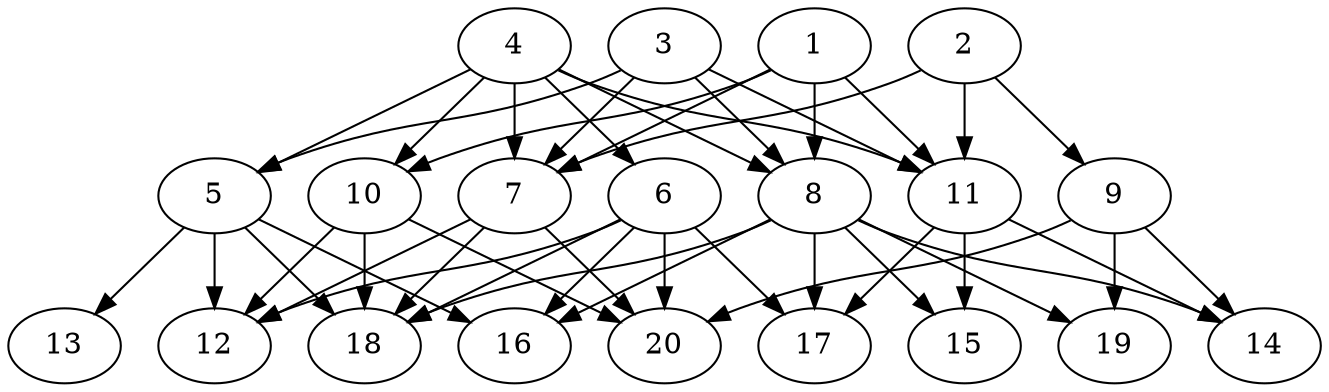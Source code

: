 // DAG automatically generated by daggen at Tue Jul 23 14:34:08 2019
// ./daggen --dot -n 20 --ccr 0.4 --fat 0.7 --regular 0.5 --density 0.8 --mindata 5242880 --maxdata 52428800 
digraph G {
  1 [size="80880640", alpha="0.02", expect_size="32352256"] 
  1 -> 7 [size ="32352256"]
  1 -> 8 [size ="32352256"]
  1 -> 10 [size ="32352256"]
  1 -> 11 [size ="32352256"]
  2 [size="31861760", alpha="0.12", expect_size="12744704"] 
  2 -> 7 [size ="12744704"]
  2 -> 9 [size ="12744704"]
  2 -> 11 [size ="12744704"]
  3 [size="33395200", alpha="0.08", expect_size="13358080"] 
  3 -> 5 [size ="13358080"]
  3 -> 7 [size ="13358080"]
  3 -> 8 [size ="13358080"]
  3 -> 11 [size ="13358080"]
  4 [size="67438080", alpha="0.16", expect_size="26975232"] 
  4 -> 5 [size ="26975232"]
  4 -> 6 [size ="26975232"]
  4 -> 7 [size ="26975232"]
  4 -> 8 [size ="26975232"]
  4 -> 10 [size ="26975232"]
  4 -> 11 [size ="26975232"]
  5 [size="15544320", alpha="0.00", expect_size="6217728"] 
  5 -> 12 [size ="6217728"]
  5 -> 13 [size ="6217728"]
  5 -> 16 [size ="6217728"]
  5 -> 18 [size ="6217728"]
  6 [size="87900160", alpha="0.11", expect_size="35160064"] 
  6 -> 12 [size ="35160064"]
  6 -> 16 [size ="35160064"]
  6 -> 17 [size ="35160064"]
  6 -> 18 [size ="35160064"]
  6 -> 20 [size ="35160064"]
  7 [size="83714560", alpha="0.08", expect_size="33485824"] 
  7 -> 12 [size ="33485824"]
  7 -> 18 [size ="33485824"]
  7 -> 20 [size ="33485824"]
  8 [size="96215040", alpha="0.02", expect_size="38486016"] 
  8 -> 14 [size ="38486016"]
  8 -> 15 [size ="38486016"]
  8 -> 16 [size ="38486016"]
  8 -> 17 [size ="38486016"]
  8 -> 18 [size ="38486016"]
  8 -> 19 [size ="38486016"]
  9 [size="41914880", alpha="0.03", expect_size="16765952"] 
  9 -> 14 [size ="16765952"]
  9 -> 19 [size ="16765952"]
  9 -> 20 [size ="16765952"]
  10 [size="40563200", alpha="0.13", expect_size="16225280"] 
  10 -> 12 [size ="16225280"]
  10 -> 18 [size ="16225280"]
  10 -> 20 [size ="16225280"]
  11 [size="125107200", alpha="0.03", expect_size="50042880"] 
  11 -> 14 [size ="50042880"]
  11 -> 15 [size ="50042880"]
  11 -> 17 [size ="50042880"]
  12 [size="17111040", alpha="0.14", expect_size="6844416"] 
  13 [size="90690560", alpha="0.08", expect_size="36276224"] 
  14 [size="17254400", alpha="0.02", expect_size="6901760"] 
  15 [size="111705600", alpha="0.04", expect_size="44682240"] 
  16 [size="112519680", alpha="0.08", expect_size="45007872"] 
  17 [size="56576000", alpha="0.03", expect_size="22630400"] 
  18 [size="102264320", alpha="0.00", expect_size="40905728"] 
  19 [size="114664960", alpha="0.10", expect_size="45865984"] 
  20 [size="16128000", alpha="0.02", expect_size="6451200"] 
}
